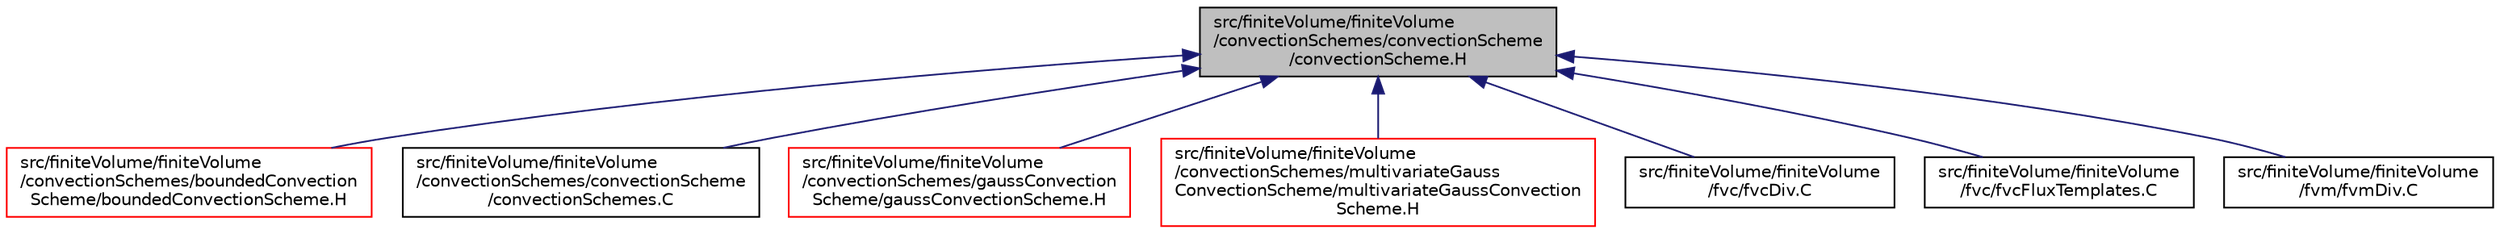 digraph "src/finiteVolume/finiteVolume/convectionSchemes/convectionScheme/convectionScheme.H"
{
  bgcolor="transparent";
  edge [fontname="Helvetica",fontsize="10",labelfontname="Helvetica",labelfontsize="10"];
  node [fontname="Helvetica",fontsize="10",shape=record];
  Node98 [label="src/finiteVolume/finiteVolume\l/convectionSchemes/convectionScheme\l/convectionScheme.H",height=0.2,width=0.4,color="black", fillcolor="grey75", style="filled", fontcolor="black"];
  Node98 -> Node99 [dir="back",color="midnightblue",fontsize="10",style="solid",fontname="Helvetica"];
  Node99 [label="src/finiteVolume/finiteVolume\l/convectionSchemes/boundedConvection\lScheme/boundedConvectionScheme.H",height=0.2,width=0.4,color="red",URL="$a02924.html"];
  Node98 -> Node102 [dir="back",color="midnightblue",fontsize="10",style="solid",fontname="Helvetica"];
  Node102 [label="src/finiteVolume/finiteVolume\l/convectionSchemes/convectionScheme\l/convectionSchemes.C",height=0.2,width=0.4,color="black",URL="$a02936.html",tooltip="Abstract base class for finite volume calculus convection schemes. "];
  Node98 -> Node103 [dir="back",color="midnightblue",fontsize="10",style="solid",fontname="Helvetica"];
  Node103 [label="src/finiteVolume/finiteVolume\l/convectionSchemes/gaussConvection\lScheme/gaussConvectionScheme.H",height=0.2,width=0.4,color="red",URL="$a02942.html"];
  Node98 -> Node112 [dir="back",color="midnightblue",fontsize="10",style="solid",fontname="Helvetica"];
  Node112 [label="src/finiteVolume/finiteVolume\l/convectionSchemes/multivariateGauss\lConvectionScheme/multivariateGaussConvection\lScheme.H",height=0.2,width=0.4,color="red",URL="$a02951.html"];
  Node98 -> Node114 [dir="back",color="midnightblue",fontsize="10",style="solid",fontname="Helvetica"];
  Node114 [label="src/finiteVolume/finiteVolume\l/fvc/fvcDiv.C",height=0.2,width=0.4,color="black",URL="$a03131.html"];
  Node98 -> Node115 [dir="back",color="midnightblue",fontsize="10",style="solid",fontname="Helvetica"];
  Node115 [label="src/finiteVolume/finiteVolume\l/fvc/fvcFluxTemplates.C",height=0.2,width=0.4,color="black",URL="$a03143.html"];
  Node98 -> Node116 [dir="back",color="midnightblue",fontsize="10",style="solid",fontname="Helvetica"];
  Node116 [label="src/finiteVolume/finiteVolume\l/fvm/fvmDiv.C",height=0.2,width=0.4,color="black",URL="$a03239.html"];
}
